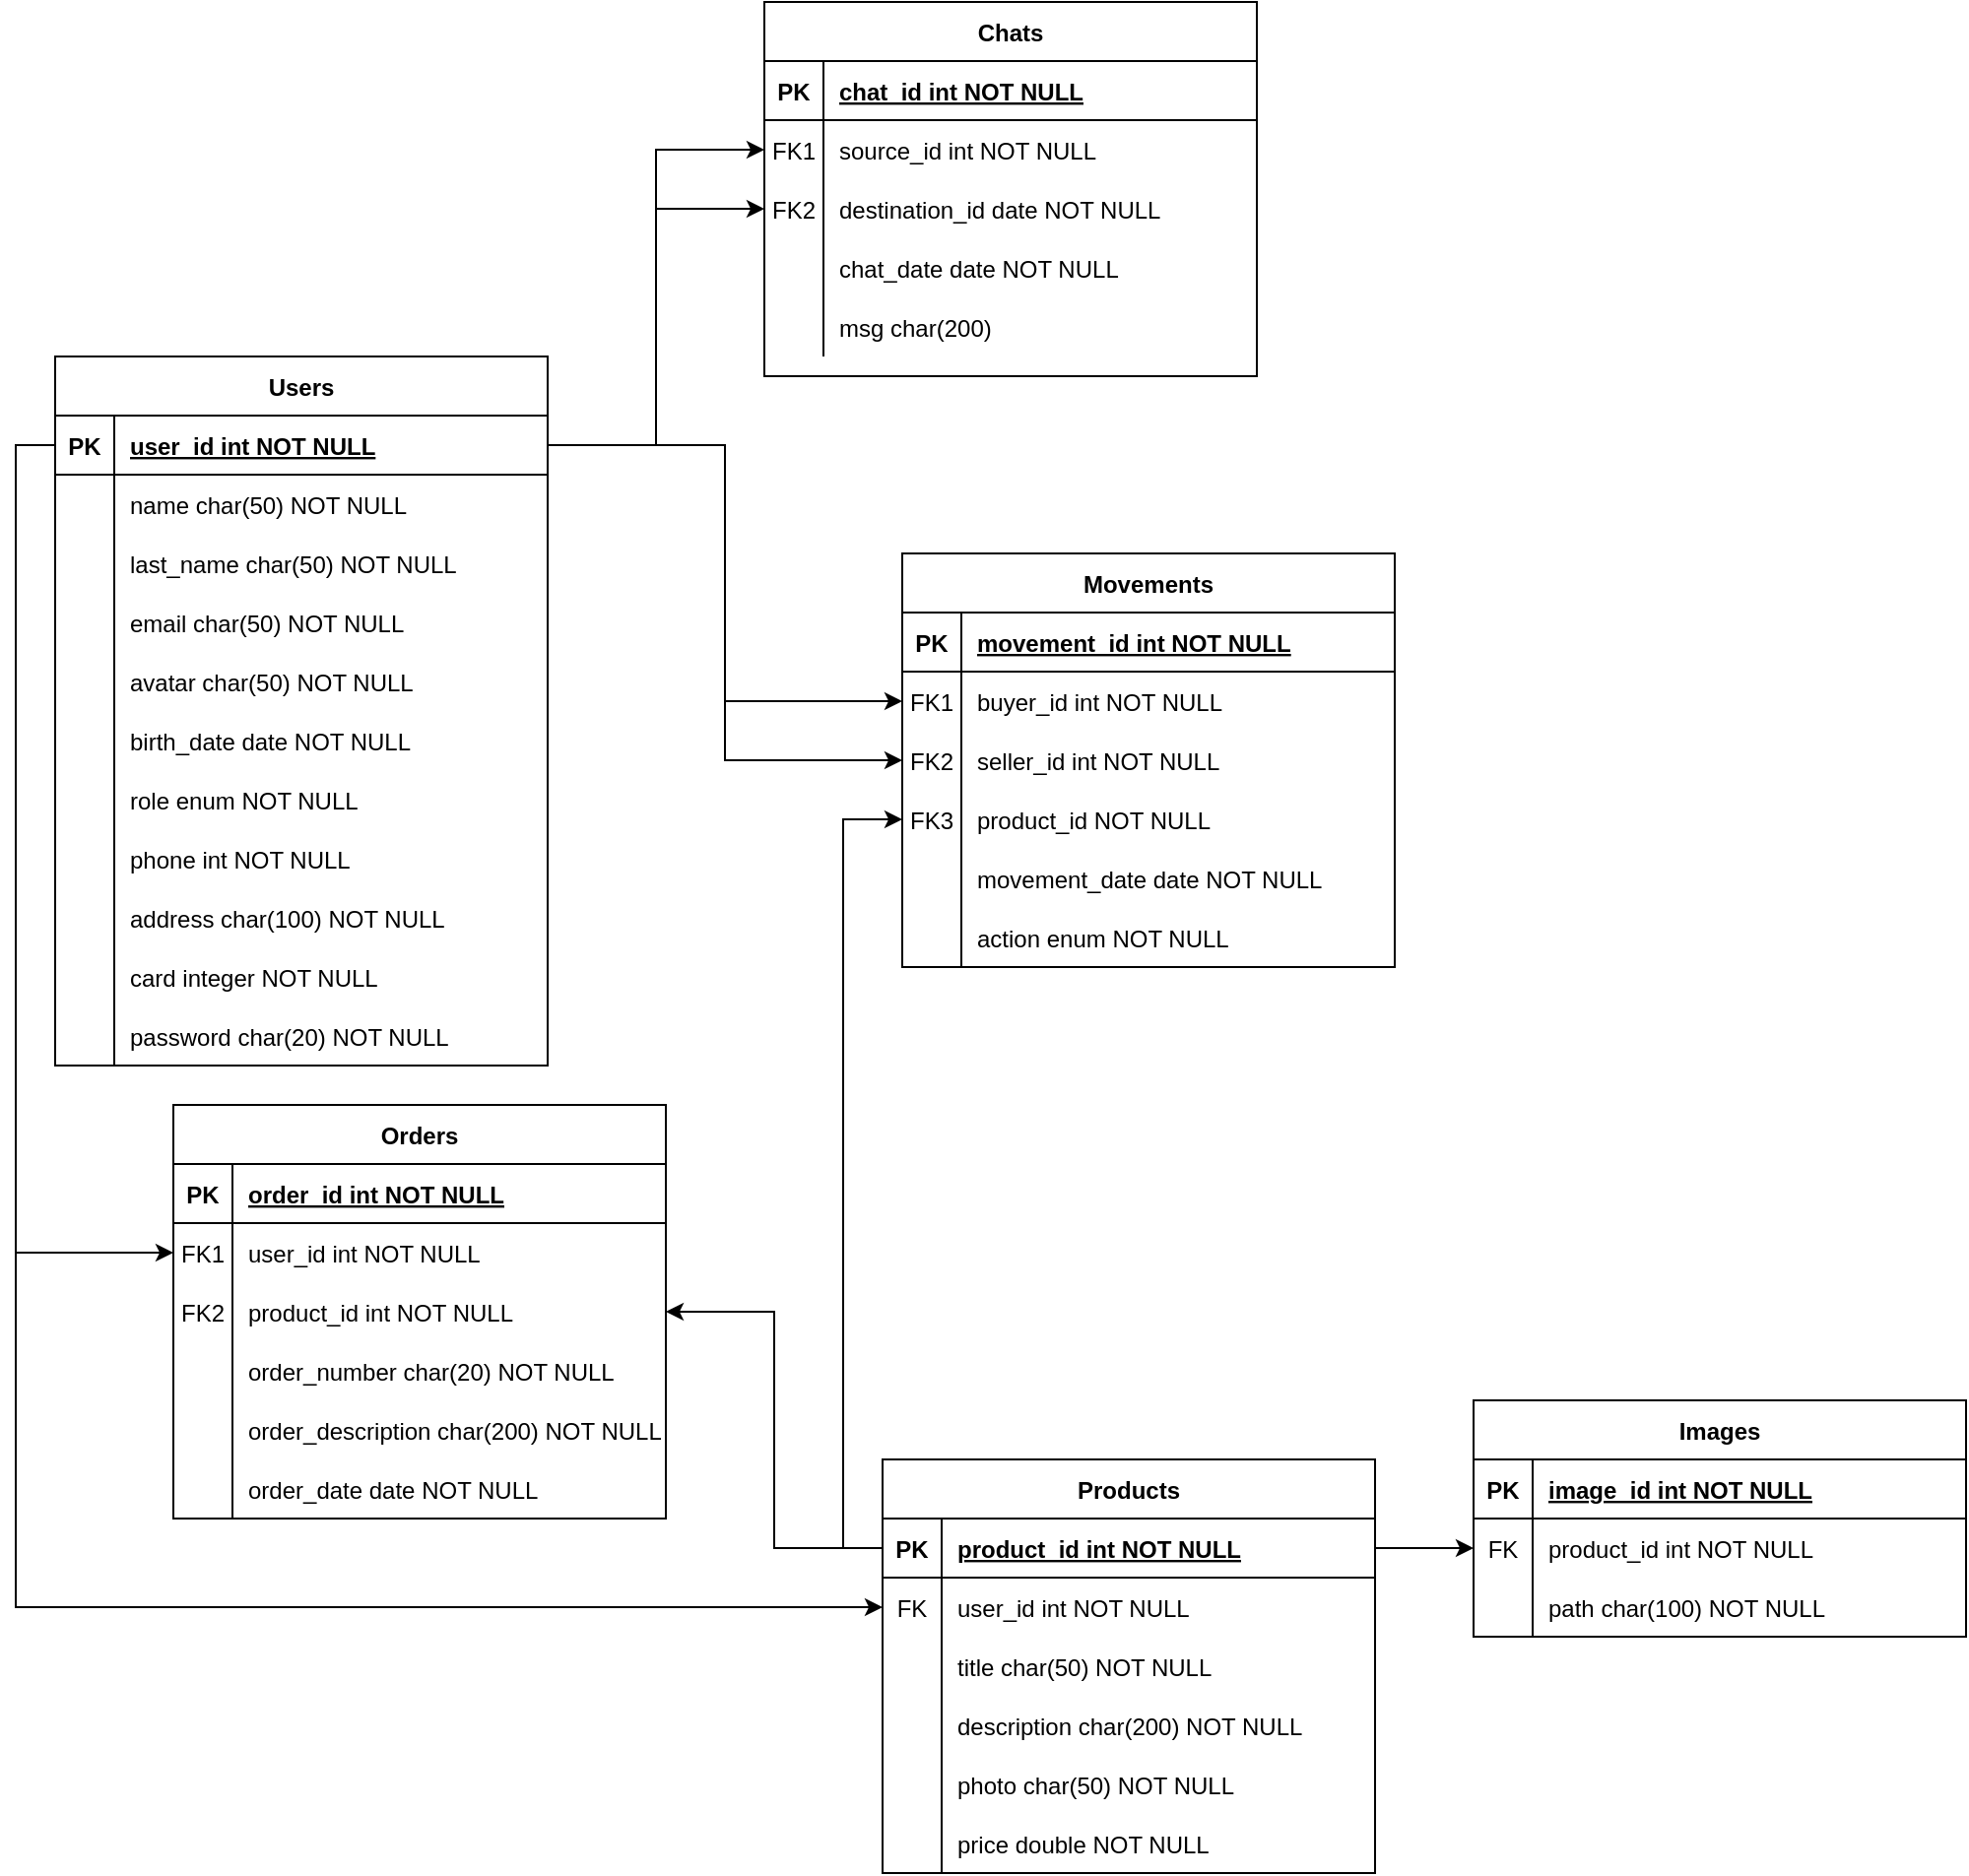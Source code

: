 <mxfile version="14.2.4" type="device"><diagram id="R2lEEEUBdFMjLlhIrx00" name="Page-1"><mxGraphModel dx="1323" dy="659" grid="1" gridSize="10" guides="1" tooltips="1" connect="1" arrows="1" fold="1" page="1" pageScale="1" pageWidth="850" pageHeight="1100" math="0" shadow="0" extFonts="Permanent Marker^https://fonts.googleapis.com/css?family=Permanent+Marker"><root><mxCell id="0"/><mxCell id="1" parent="0"/><mxCell id="C-vyLk0tnHw3VtMMgP7b-2" value="Chats" style="shape=table;startSize=30;container=1;collapsible=1;childLayout=tableLayout;fixedRows=1;rowLines=0;fontStyle=1;align=center;resizeLast=1;" parent="1" vertex="1"><mxGeometry x="400" y="70" width="250" height="190" as="geometry"/></mxCell><mxCell id="C-vyLk0tnHw3VtMMgP7b-3" value="" style="shape=partialRectangle;collapsible=0;dropTarget=0;pointerEvents=0;fillColor=none;points=[[0,0.5],[1,0.5]];portConstraint=eastwest;top=0;left=0;right=0;bottom=1;" parent="C-vyLk0tnHw3VtMMgP7b-2" vertex="1"><mxGeometry y="30" width="250" height="30" as="geometry"/></mxCell><mxCell id="C-vyLk0tnHw3VtMMgP7b-4" value="PK" style="shape=partialRectangle;overflow=hidden;connectable=0;fillColor=none;top=0;left=0;bottom=0;right=0;fontStyle=1;" parent="C-vyLk0tnHw3VtMMgP7b-3" vertex="1"><mxGeometry width="30" height="30" as="geometry"/></mxCell><mxCell id="C-vyLk0tnHw3VtMMgP7b-5" value="chat_id int NOT NULL " style="shape=partialRectangle;overflow=hidden;connectable=0;fillColor=none;top=0;left=0;bottom=0;right=0;align=left;spacingLeft=6;fontStyle=5;" parent="C-vyLk0tnHw3VtMMgP7b-3" vertex="1"><mxGeometry x="30" width="220" height="30" as="geometry"/></mxCell><mxCell id="C-vyLk0tnHw3VtMMgP7b-6" value="" style="shape=partialRectangle;collapsible=0;dropTarget=0;pointerEvents=0;fillColor=none;points=[[0,0.5],[1,0.5]];portConstraint=eastwest;top=0;left=0;right=0;bottom=0;" parent="C-vyLk0tnHw3VtMMgP7b-2" vertex="1"><mxGeometry y="60" width="250" height="30" as="geometry"/></mxCell><mxCell id="C-vyLk0tnHw3VtMMgP7b-7" value="FK1" style="shape=partialRectangle;overflow=hidden;connectable=0;fillColor=none;top=0;left=0;bottom=0;right=0;" parent="C-vyLk0tnHw3VtMMgP7b-6" vertex="1"><mxGeometry width="30" height="30" as="geometry"/></mxCell><mxCell id="C-vyLk0tnHw3VtMMgP7b-8" value="source_id int NOT NULL" style="shape=partialRectangle;overflow=hidden;connectable=0;fillColor=none;top=0;left=0;bottom=0;right=0;align=left;spacingLeft=6;" parent="C-vyLk0tnHw3VtMMgP7b-6" vertex="1"><mxGeometry x="30" width="220" height="30" as="geometry"/></mxCell><mxCell id="C-vyLk0tnHw3VtMMgP7b-9" value="" style="shape=partialRectangle;collapsible=0;dropTarget=0;pointerEvents=0;fillColor=none;points=[[0,0.5],[1,0.5]];portConstraint=eastwest;top=0;left=0;right=0;bottom=0;" parent="C-vyLk0tnHw3VtMMgP7b-2" vertex="1"><mxGeometry y="90" width="250" height="30" as="geometry"/></mxCell><mxCell id="C-vyLk0tnHw3VtMMgP7b-10" value="FK2" style="shape=partialRectangle;overflow=hidden;connectable=0;fillColor=none;top=0;left=0;bottom=0;right=0;" parent="C-vyLk0tnHw3VtMMgP7b-9" vertex="1"><mxGeometry width="30" height="30" as="geometry"/></mxCell><mxCell id="C-vyLk0tnHw3VtMMgP7b-11" value="destination_id date NOT NULL" style="shape=partialRectangle;overflow=hidden;connectable=0;fillColor=none;top=0;left=0;bottom=0;right=0;align=left;spacingLeft=6;" parent="C-vyLk0tnHw3VtMMgP7b-9" vertex="1"><mxGeometry x="30" width="220" height="30" as="geometry"/></mxCell><mxCell id="kDUEbpGGNXqmayILYHnM-14" style="shape=partialRectangle;collapsible=0;dropTarget=0;pointerEvents=0;fillColor=none;points=[[0,0.5],[1,0.5]];portConstraint=eastwest;top=0;left=0;right=0;bottom=0;" parent="C-vyLk0tnHw3VtMMgP7b-2" vertex="1"><mxGeometry y="120" width="250" height="30" as="geometry"/></mxCell><mxCell id="kDUEbpGGNXqmayILYHnM-15" style="shape=partialRectangle;overflow=hidden;connectable=0;fillColor=none;top=0;left=0;bottom=0;right=0;" parent="kDUEbpGGNXqmayILYHnM-14" vertex="1"><mxGeometry width="30" height="30" as="geometry"/></mxCell><mxCell id="kDUEbpGGNXqmayILYHnM-16" value="chat_date date NOT NULL" style="shape=partialRectangle;overflow=hidden;connectable=0;fillColor=none;top=0;left=0;bottom=0;right=0;align=left;spacingLeft=6;" parent="kDUEbpGGNXqmayILYHnM-14" vertex="1"><mxGeometry x="30" width="220" height="30" as="geometry"/></mxCell><mxCell id="kDUEbpGGNXqmayILYHnM-17" style="shape=partialRectangle;collapsible=0;dropTarget=0;pointerEvents=0;fillColor=none;points=[[0,0.5],[1,0.5]];portConstraint=eastwest;top=0;left=0;right=0;bottom=0;" parent="C-vyLk0tnHw3VtMMgP7b-2" vertex="1"><mxGeometry y="150" width="250" height="30" as="geometry"/></mxCell><mxCell id="kDUEbpGGNXqmayILYHnM-18" style="shape=partialRectangle;overflow=hidden;connectable=0;fillColor=none;top=0;left=0;bottom=0;right=0;" parent="kDUEbpGGNXqmayILYHnM-17" vertex="1"><mxGeometry width="30" height="30" as="geometry"/></mxCell><mxCell id="kDUEbpGGNXqmayILYHnM-19" value="msg char(200)" style="shape=partialRectangle;overflow=hidden;connectable=0;fillColor=none;top=0;left=0;bottom=0;right=0;align=left;spacingLeft=6;" parent="kDUEbpGGNXqmayILYHnM-17" vertex="1"><mxGeometry x="30" width="220" height="30" as="geometry"/></mxCell><mxCell id="C-vyLk0tnHw3VtMMgP7b-23" value="Users" style="shape=table;startSize=30;container=1;collapsible=1;childLayout=tableLayout;fixedRows=1;rowLines=0;fontStyle=1;align=center;resizeLast=1;" parent="1" vertex="1"><mxGeometry x="40" y="250" width="250" height="360" as="geometry"/></mxCell><mxCell id="C-vyLk0tnHw3VtMMgP7b-24" value="" style="shape=partialRectangle;collapsible=0;dropTarget=0;pointerEvents=0;fillColor=none;points=[[0,0.5],[1,0.5]];portConstraint=eastwest;top=0;left=0;right=0;bottom=1;" parent="C-vyLk0tnHw3VtMMgP7b-23" vertex="1"><mxGeometry y="30" width="250" height="30" as="geometry"/></mxCell><mxCell id="C-vyLk0tnHw3VtMMgP7b-25" value="PK" style="shape=partialRectangle;overflow=hidden;connectable=0;fillColor=none;top=0;left=0;bottom=0;right=0;fontStyle=1;" parent="C-vyLk0tnHw3VtMMgP7b-24" vertex="1"><mxGeometry width="30" height="30" as="geometry"/></mxCell><mxCell id="C-vyLk0tnHw3VtMMgP7b-26" value="user_id int NOT NULL " style="shape=partialRectangle;overflow=hidden;connectable=0;fillColor=none;top=0;left=0;bottom=0;right=0;align=left;spacingLeft=6;fontStyle=5;" parent="C-vyLk0tnHw3VtMMgP7b-24" vertex="1"><mxGeometry x="30" width="220" height="30" as="geometry"/></mxCell><mxCell id="C-vyLk0tnHw3VtMMgP7b-27" value="" style="shape=partialRectangle;collapsible=0;dropTarget=0;pointerEvents=0;fillColor=none;points=[[0,0.5],[1,0.5]];portConstraint=eastwest;top=0;left=0;right=0;bottom=0;" parent="C-vyLk0tnHw3VtMMgP7b-23" vertex="1"><mxGeometry y="60" width="250" height="30" as="geometry"/></mxCell><mxCell id="C-vyLk0tnHw3VtMMgP7b-28" value="" style="shape=partialRectangle;overflow=hidden;connectable=0;fillColor=none;top=0;left=0;bottom=0;right=0;" parent="C-vyLk0tnHw3VtMMgP7b-27" vertex="1"><mxGeometry width="30" height="30" as="geometry"/></mxCell><mxCell id="C-vyLk0tnHw3VtMMgP7b-29" value="name char(50) NOT NULL" style="shape=partialRectangle;overflow=hidden;connectable=0;fillColor=none;top=0;left=0;bottom=0;right=0;align=left;spacingLeft=6;" parent="C-vyLk0tnHw3VtMMgP7b-27" vertex="1"><mxGeometry x="30" width="220" height="30" as="geometry"/></mxCell><mxCell id="kDUEbpGGNXqmayILYHnM-2" style="shape=partialRectangle;collapsible=0;dropTarget=0;pointerEvents=0;fillColor=none;points=[[0,0.5],[1,0.5]];portConstraint=eastwest;top=0;left=0;right=0;bottom=0;" parent="C-vyLk0tnHw3VtMMgP7b-23" vertex="1"><mxGeometry y="90" width="250" height="30" as="geometry"/></mxCell><mxCell id="kDUEbpGGNXqmayILYHnM-3" style="shape=partialRectangle;overflow=hidden;connectable=0;fillColor=none;top=0;left=0;bottom=0;right=0;" parent="kDUEbpGGNXqmayILYHnM-2" vertex="1"><mxGeometry width="30" height="30" as="geometry"/></mxCell><mxCell id="kDUEbpGGNXqmayILYHnM-4" value="last_name char(50) NOT NULL" style="shape=partialRectangle;overflow=hidden;connectable=0;fillColor=none;top=0;left=0;bottom=0;right=0;align=left;spacingLeft=6;" parent="kDUEbpGGNXqmayILYHnM-2" vertex="1"><mxGeometry x="30" width="220" height="30" as="geometry"/></mxCell><mxCell id="kDUEbpGGNXqmayILYHnM-5" style="shape=partialRectangle;collapsible=0;dropTarget=0;pointerEvents=0;fillColor=none;points=[[0,0.5],[1,0.5]];portConstraint=eastwest;top=0;left=0;right=0;bottom=0;" parent="C-vyLk0tnHw3VtMMgP7b-23" vertex="1"><mxGeometry y="120" width="250" height="30" as="geometry"/></mxCell><mxCell id="kDUEbpGGNXqmayILYHnM-6" style="shape=partialRectangle;overflow=hidden;connectable=0;fillColor=none;top=0;left=0;bottom=0;right=0;" parent="kDUEbpGGNXqmayILYHnM-5" vertex="1"><mxGeometry width="30" height="30" as="geometry"/></mxCell><mxCell id="kDUEbpGGNXqmayILYHnM-7" value="email char(50) NOT NULL" style="shape=partialRectangle;overflow=hidden;connectable=0;fillColor=none;top=0;left=0;bottom=0;right=0;align=left;spacingLeft=6;" parent="kDUEbpGGNXqmayILYHnM-5" vertex="1"><mxGeometry x="30" width="220" height="30" as="geometry"/></mxCell><mxCell id="kDUEbpGGNXqmayILYHnM-8" style="shape=partialRectangle;collapsible=0;dropTarget=0;pointerEvents=0;fillColor=none;points=[[0,0.5],[1,0.5]];portConstraint=eastwest;top=0;left=0;right=0;bottom=0;" parent="C-vyLk0tnHw3VtMMgP7b-23" vertex="1"><mxGeometry y="150" width="250" height="30" as="geometry"/></mxCell><mxCell id="kDUEbpGGNXqmayILYHnM-9" style="shape=partialRectangle;overflow=hidden;connectable=0;fillColor=none;top=0;left=0;bottom=0;right=0;" parent="kDUEbpGGNXqmayILYHnM-8" vertex="1"><mxGeometry width="30" height="30" as="geometry"/></mxCell><mxCell id="kDUEbpGGNXqmayILYHnM-10" value="avatar char(50) NOT NULL" style="shape=partialRectangle;overflow=hidden;connectable=0;fillColor=none;top=0;left=0;bottom=0;right=0;align=left;spacingLeft=6;" parent="kDUEbpGGNXqmayILYHnM-8" vertex="1"><mxGeometry x="30" width="220" height="30" as="geometry"/></mxCell><mxCell id="kDUEbpGGNXqmayILYHnM-11" style="shape=partialRectangle;collapsible=0;dropTarget=0;pointerEvents=0;fillColor=none;points=[[0,0.5],[1,0.5]];portConstraint=eastwest;top=0;left=0;right=0;bottom=0;" parent="C-vyLk0tnHw3VtMMgP7b-23" vertex="1"><mxGeometry y="180" width="250" height="30" as="geometry"/></mxCell><mxCell id="kDUEbpGGNXqmayILYHnM-12" style="shape=partialRectangle;overflow=hidden;connectable=0;fillColor=none;top=0;left=0;bottom=0;right=0;" parent="kDUEbpGGNXqmayILYHnM-11" vertex="1"><mxGeometry width="30" height="30" as="geometry"/></mxCell><mxCell id="kDUEbpGGNXqmayILYHnM-13" value="birth_date date NOT NULL" style="shape=partialRectangle;overflow=hidden;connectable=0;fillColor=none;top=0;left=0;bottom=0;right=0;align=left;spacingLeft=6;" parent="kDUEbpGGNXqmayILYHnM-11" vertex="1"><mxGeometry x="30" width="220" height="30" as="geometry"/></mxCell><mxCell id="BR63facf-EfIwA4CWEsj-1" style="shape=partialRectangle;collapsible=0;dropTarget=0;pointerEvents=0;fillColor=none;points=[[0,0.5],[1,0.5]];portConstraint=eastwest;top=0;left=0;right=0;bottom=0;" parent="C-vyLk0tnHw3VtMMgP7b-23" vertex="1"><mxGeometry y="210" width="250" height="30" as="geometry"/></mxCell><mxCell id="BR63facf-EfIwA4CWEsj-2" style="shape=partialRectangle;overflow=hidden;connectable=0;fillColor=none;top=0;left=0;bottom=0;right=0;" parent="BR63facf-EfIwA4CWEsj-1" vertex="1"><mxGeometry width="30" height="30" as="geometry"/></mxCell><mxCell id="BR63facf-EfIwA4CWEsj-3" value="role enum NOT NULL" style="shape=partialRectangle;overflow=hidden;connectable=0;fillColor=none;top=0;left=0;bottom=0;right=0;align=left;spacingLeft=6;" parent="BR63facf-EfIwA4CWEsj-1" vertex="1"><mxGeometry x="30" width="220" height="30" as="geometry"/></mxCell><mxCell id="BR63facf-EfIwA4CWEsj-4" style="shape=partialRectangle;collapsible=0;dropTarget=0;pointerEvents=0;fillColor=none;points=[[0,0.5],[1,0.5]];portConstraint=eastwest;top=0;left=0;right=0;bottom=0;" parent="C-vyLk0tnHw3VtMMgP7b-23" vertex="1"><mxGeometry y="240" width="250" height="30" as="geometry"/></mxCell><mxCell id="BR63facf-EfIwA4CWEsj-5" style="shape=partialRectangle;overflow=hidden;connectable=0;fillColor=none;top=0;left=0;bottom=0;right=0;" parent="BR63facf-EfIwA4CWEsj-4" vertex="1"><mxGeometry width="30" height="30" as="geometry"/></mxCell><mxCell id="BR63facf-EfIwA4CWEsj-6" value="phone int NOT NULL" style="shape=partialRectangle;overflow=hidden;connectable=0;fillColor=none;top=0;left=0;bottom=0;right=0;align=left;spacingLeft=6;" parent="BR63facf-EfIwA4CWEsj-4" vertex="1"><mxGeometry x="30" width="220" height="30" as="geometry"/></mxCell><mxCell id="BR63facf-EfIwA4CWEsj-7" style="shape=partialRectangle;collapsible=0;dropTarget=0;pointerEvents=0;fillColor=none;points=[[0,0.5],[1,0.5]];portConstraint=eastwest;top=0;left=0;right=0;bottom=0;" parent="C-vyLk0tnHw3VtMMgP7b-23" vertex="1"><mxGeometry y="270" width="250" height="30" as="geometry"/></mxCell><mxCell id="BR63facf-EfIwA4CWEsj-8" style="shape=partialRectangle;overflow=hidden;connectable=0;fillColor=none;top=0;left=0;bottom=0;right=0;" parent="BR63facf-EfIwA4CWEsj-7" vertex="1"><mxGeometry width="30" height="30" as="geometry"/></mxCell><mxCell id="BR63facf-EfIwA4CWEsj-9" value="address char(100) NOT NULL" style="shape=partialRectangle;overflow=hidden;connectable=0;fillColor=none;top=0;left=0;bottom=0;right=0;align=left;spacingLeft=6;" parent="BR63facf-EfIwA4CWEsj-7" vertex="1"><mxGeometry x="30" width="220" height="30" as="geometry"/></mxCell><mxCell id="BR63facf-EfIwA4CWEsj-10" style="shape=partialRectangle;collapsible=0;dropTarget=0;pointerEvents=0;fillColor=none;points=[[0,0.5],[1,0.5]];portConstraint=eastwest;top=0;left=0;right=0;bottom=0;" parent="C-vyLk0tnHw3VtMMgP7b-23" vertex="1"><mxGeometry y="300" width="250" height="30" as="geometry"/></mxCell><mxCell id="BR63facf-EfIwA4CWEsj-11" style="shape=partialRectangle;overflow=hidden;connectable=0;fillColor=none;top=0;left=0;bottom=0;right=0;" parent="BR63facf-EfIwA4CWEsj-10" vertex="1"><mxGeometry width="30" height="30" as="geometry"/></mxCell><mxCell id="BR63facf-EfIwA4CWEsj-12" value="card integer NOT NULL" style="shape=partialRectangle;overflow=hidden;connectable=0;fillColor=none;top=0;left=0;bottom=0;right=0;align=left;spacingLeft=6;" parent="BR63facf-EfIwA4CWEsj-10" vertex="1"><mxGeometry x="30" width="220" height="30" as="geometry"/></mxCell><mxCell id="KgEcl9S__3e7WQFZDX-K-1" style="shape=partialRectangle;collapsible=0;dropTarget=0;pointerEvents=0;fillColor=none;points=[[0,0.5],[1,0.5]];portConstraint=eastwest;top=0;left=0;right=0;bottom=0;" parent="C-vyLk0tnHw3VtMMgP7b-23" vertex="1"><mxGeometry y="330" width="250" height="30" as="geometry"/></mxCell><mxCell id="KgEcl9S__3e7WQFZDX-K-2" style="shape=partialRectangle;overflow=hidden;connectable=0;fillColor=none;top=0;left=0;bottom=0;right=0;" parent="KgEcl9S__3e7WQFZDX-K-1" vertex="1"><mxGeometry width="30" height="30" as="geometry"/></mxCell><mxCell id="KgEcl9S__3e7WQFZDX-K-3" value="password char(20) NOT NULL" style="shape=partialRectangle;overflow=hidden;connectable=0;fillColor=none;top=0;left=0;bottom=0;right=0;align=left;spacingLeft=6;" parent="KgEcl9S__3e7WQFZDX-K-1" vertex="1"><mxGeometry x="30" width="220" height="30" as="geometry"/></mxCell><mxCell id="kDUEbpGGNXqmayILYHnM-20" value="Orders" style="shape=table;startSize=30;container=1;collapsible=1;childLayout=tableLayout;fixedRows=1;rowLines=0;fontStyle=1;align=center;resizeLast=1;" parent="1" vertex="1"><mxGeometry x="100" y="630" width="250" height="210" as="geometry"/></mxCell><mxCell id="kDUEbpGGNXqmayILYHnM-21" value="" style="shape=partialRectangle;collapsible=0;dropTarget=0;pointerEvents=0;fillColor=none;points=[[0,0.5],[1,0.5]];portConstraint=eastwest;top=0;left=0;right=0;bottom=1;" parent="kDUEbpGGNXqmayILYHnM-20" vertex="1"><mxGeometry y="30" width="250" height="30" as="geometry"/></mxCell><mxCell id="kDUEbpGGNXqmayILYHnM-22" value="PK" style="shape=partialRectangle;overflow=hidden;connectable=0;fillColor=none;top=0;left=0;bottom=0;right=0;fontStyle=1;" parent="kDUEbpGGNXqmayILYHnM-21" vertex="1"><mxGeometry width="30" height="30" as="geometry"/></mxCell><mxCell id="kDUEbpGGNXqmayILYHnM-23" value="order_id int NOT NULL " style="shape=partialRectangle;overflow=hidden;connectable=0;fillColor=none;top=0;left=0;bottom=0;right=0;align=left;spacingLeft=6;fontStyle=5;" parent="kDUEbpGGNXqmayILYHnM-21" vertex="1"><mxGeometry x="30" width="220" height="30" as="geometry"/></mxCell><mxCell id="kDUEbpGGNXqmayILYHnM-24" value="" style="shape=partialRectangle;collapsible=0;dropTarget=0;pointerEvents=0;fillColor=none;points=[[0,0.5],[1,0.5]];portConstraint=eastwest;top=0;left=0;right=0;bottom=0;" parent="kDUEbpGGNXqmayILYHnM-20" vertex="1"><mxGeometry y="60" width="250" height="30" as="geometry"/></mxCell><mxCell id="kDUEbpGGNXqmayILYHnM-25" value="FK1" style="shape=partialRectangle;overflow=hidden;connectable=0;fillColor=none;top=0;left=0;bottom=0;right=0;" parent="kDUEbpGGNXqmayILYHnM-24" vertex="1"><mxGeometry width="30" height="30" as="geometry"/></mxCell><mxCell id="kDUEbpGGNXqmayILYHnM-26" value="user_id int NOT NULL" style="shape=partialRectangle;overflow=hidden;connectable=0;fillColor=none;top=0;left=0;bottom=0;right=0;align=left;spacingLeft=6;" parent="kDUEbpGGNXqmayILYHnM-24" vertex="1"><mxGeometry x="30" width="220" height="30" as="geometry"/></mxCell><mxCell id="kDUEbpGGNXqmayILYHnM-27" style="shape=partialRectangle;collapsible=0;dropTarget=0;pointerEvents=0;fillColor=none;points=[[0,0.5],[1,0.5]];portConstraint=eastwest;top=0;left=0;right=0;bottom=0;" parent="kDUEbpGGNXqmayILYHnM-20" vertex="1"><mxGeometry y="90" width="250" height="30" as="geometry"/></mxCell><mxCell id="kDUEbpGGNXqmayILYHnM-28" value="FK2" style="shape=partialRectangle;overflow=hidden;connectable=0;fillColor=none;top=0;left=0;bottom=0;right=0;" parent="kDUEbpGGNXqmayILYHnM-27" vertex="1"><mxGeometry width="30" height="30" as="geometry"/></mxCell><mxCell id="kDUEbpGGNXqmayILYHnM-29" value="product_id int NOT NULL" style="shape=partialRectangle;overflow=hidden;connectable=0;fillColor=none;top=0;left=0;bottom=0;right=0;align=left;spacingLeft=6;" parent="kDUEbpGGNXqmayILYHnM-27" vertex="1"><mxGeometry x="30" width="220" height="30" as="geometry"/></mxCell><mxCell id="kDUEbpGGNXqmayILYHnM-30" style="shape=partialRectangle;collapsible=0;dropTarget=0;pointerEvents=0;fillColor=none;points=[[0,0.5],[1,0.5]];portConstraint=eastwest;top=0;left=0;right=0;bottom=0;" parent="kDUEbpGGNXqmayILYHnM-20" vertex="1"><mxGeometry y="120" width="250" height="30" as="geometry"/></mxCell><mxCell id="kDUEbpGGNXqmayILYHnM-31" style="shape=partialRectangle;overflow=hidden;connectable=0;fillColor=none;top=0;left=0;bottom=0;right=0;" parent="kDUEbpGGNXqmayILYHnM-30" vertex="1"><mxGeometry width="30" height="30" as="geometry"/></mxCell><mxCell id="kDUEbpGGNXqmayILYHnM-32" value="order_number char(20) NOT NULL" style="shape=partialRectangle;overflow=hidden;connectable=0;fillColor=none;top=0;left=0;bottom=0;right=0;align=left;spacingLeft=6;" parent="kDUEbpGGNXqmayILYHnM-30" vertex="1"><mxGeometry x="30" width="220" height="30" as="geometry"/></mxCell><mxCell id="kDUEbpGGNXqmayILYHnM-33" style="shape=partialRectangle;collapsible=0;dropTarget=0;pointerEvents=0;fillColor=none;points=[[0,0.5],[1,0.5]];portConstraint=eastwest;top=0;left=0;right=0;bottom=0;" parent="kDUEbpGGNXqmayILYHnM-20" vertex="1"><mxGeometry y="150" width="250" height="30" as="geometry"/></mxCell><mxCell id="kDUEbpGGNXqmayILYHnM-34" style="shape=partialRectangle;overflow=hidden;connectable=0;fillColor=none;top=0;left=0;bottom=0;right=0;" parent="kDUEbpGGNXqmayILYHnM-33" vertex="1"><mxGeometry width="30" height="30" as="geometry"/></mxCell><mxCell id="kDUEbpGGNXqmayILYHnM-35" value="order_description char(200) NOT NULL" style="shape=partialRectangle;overflow=hidden;connectable=0;fillColor=none;top=0;left=0;bottom=0;right=0;align=left;spacingLeft=6;" parent="kDUEbpGGNXqmayILYHnM-33" vertex="1"><mxGeometry x="30" width="220" height="30" as="geometry"/></mxCell><mxCell id="kDUEbpGGNXqmayILYHnM-36" style="shape=partialRectangle;collapsible=0;dropTarget=0;pointerEvents=0;fillColor=none;points=[[0,0.5],[1,0.5]];portConstraint=eastwest;top=0;left=0;right=0;bottom=0;" parent="kDUEbpGGNXqmayILYHnM-20" vertex="1"><mxGeometry y="180" width="250" height="30" as="geometry"/></mxCell><mxCell id="kDUEbpGGNXqmayILYHnM-37" style="shape=partialRectangle;overflow=hidden;connectable=0;fillColor=none;top=0;left=0;bottom=0;right=0;" parent="kDUEbpGGNXqmayILYHnM-36" vertex="1"><mxGeometry width="30" height="30" as="geometry"/></mxCell><mxCell id="kDUEbpGGNXqmayILYHnM-38" value="order_date date NOT NULL" style="shape=partialRectangle;overflow=hidden;connectable=0;fillColor=none;top=0;left=0;bottom=0;right=0;align=left;spacingLeft=6;" parent="kDUEbpGGNXqmayILYHnM-36" vertex="1"><mxGeometry x="30" width="220" height="30" as="geometry"/></mxCell><mxCell id="kDUEbpGGNXqmayILYHnM-39" value="Products" style="shape=table;startSize=30;container=1;collapsible=1;childLayout=tableLayout;fixedRows=1;rowLines=0;fontStyle=1;align=center;resizeLast=1;" parent="1" vertex="1"><mxGeometry x="460" y="810" width="250" height="210" as="geometry"/></mxCell><mxCell id="kDUEbpGGNXqmayILYHnM-40" value="" style="shape=partialRectangle;collapsible=0;dropTarget=0;pointerEvents=0;fillColor=none;points=[[0,0.5],[1,0.5]];portConstraint=eastwest;top=0;left=0;right=0;bottom=1;" parent="kDUEbpGGNXqmayILYHnM-39" vertex="1"><mxGeometry y="30" width="250" height="30" as="geometry"/></mxCell><mxCell id="kDUEbpGGNXqmayILYHnM-41" value="PK" style="shape=partialRectangle;overflow=hidden;connectable=0;fillColor=none;top=0;left=0;bottom=0;right=0;fontStyle=1;" parent="kDUEbpGGNXqmayILYHnM-40" vertex="1"><mxGeometry width="30" height="30" as="geometry"/></mxCell><mxCell id="kDUEbpGGNXqmayILYHnM-42" value="product_id int NOT NULL " style="shape=partialRectangle;overflow=hidden;connectable=0;fillColor=none;top=0;left=0;bottom=0;right=0;align=left;spacingLeft=6;fontStyle=5;" parent="kDUEbpGGNXqmayILYHnM-40" vertex="1"><mxGeometry x="30" width="220" height="30" as="geometry"/></mxCell><mxCell id="kDUEbpGGNXqmayILYHnM-43" value="" style="shape=partialRectangle;collapsible=0;dropTarget=0;pointerEvents=0;fillColor=none;points=[[0,0.5],[1,0.5]];portConstraint=eastwest;top=0;left=0;right=0;bottom=0;" parent="kDUEbpGGNXqmayILYHnM-39" vertex="1"><mxGeometry y="60" width="250" height="30" as="geometry"/></mxCell><mxCell id="kDUEbpGGNXqmayILYHnM-44" value="FK" style="shape=partialRectangle;overflow=hidden;connectable=0;fillColor=none;top=0;left=0;bottom=0;right=0;" parent="kDUEbpGGNXqmayILYHnM-43" vertex="1"><mxGeometry width="30" height="30" as="geometry"/></mxCell><mxCell id="kDUEbpGGNXqmayILYHnM-45" value="user_id int NOT NULL" style="shape=partialRectangle;overflow=hidden;connectable=0;fillColor=none;top=0;left=0;bottom=0;right=0;align=left;spacingLeft=6;" parent="kDUEbpGGNXqmayILYHnM-43" vertex="1"><mxGeometry x="30" width="220" height="30" as="geometry"/></mxCell><mxCell id="kDUEbpGGNXqmayILYHnM-46" style="shape=partialRectangle;collapsible=0;dropTarget=0;pointerEvents=0;fillColor=none;points=[[0,0.5],[1,0.5]];portConstraint=eastwest;top=0;left=0;right=0;bottom=0;" parent="kDUEbpGGNXqmayILYHnM-39" vertex="1"><mxGeometry y="90" width="250" height="30" as="geometry"/></mxCell><mxCell id="kDUEbpGGNXqmayILYHnM-47" style="shape=partialRectangle;overflow=hidden;connectable=0;fillColor=none;top=0;left=0;bottom=0;right=0;" parent="kDUEbpGGNXqmayILYHnM-46" vertex="1"><mxGeometry width="30" height="30" as="geometry"/></mxCell><mxCell id="kDUEbpGGNXqmayILYHnM-48" value="title char(50) NOT NULL" style="shape=partialRectangle;overflow=hidden;connectable=0;fillColor=none;top=0;left=0;bottom=0;right=0;align=left;spacingLeft=6;" parent="kDUEbpGGNXqmayILYHnM-46" vertex="1"><mxGeometry x="30" width="220" height="30" as="geometry"/></mxCell><mxCell id="kDUEbpGGNXqmayILYHnM-49" style="shape=partialRectangle;collapsible=0;dropTarget=0;pointerEvents=0;fillColor=none;points=[[0,0.5],[1,0.5]];portConstraint=eastwest;top=0;left=0;right=0;bottom=0;" parent="kDUEbpGGNXqmayILYHnM-39" vertex="1"><mxGeometry y="120" width="250" height="30" as="geometry"/></mxCell><mxCell id="kDUEbpGGNXqmayILYHnM-50" style="shape=partialRectangle;overflow=hidden;connectable=0;fillColor=none;top=0;left=0;bottom=0;right=0;" parent="kDUEbpGGNXqmayILYHnM-49" vertex="1"><mxGeometry width="30" height="30" as="geometry"/></mxCell><mxCell id="kDUEbpGGNXqmayILYHnM-51" value="description char(200) NOT NULL" style="shape=partialRectangle;overflow=hidden;connectable=0;fillColor=none;top=0;left=0;bottom=0;right=0;align=left;spacingLeft=6;" parent="kDUEbpGGNXqmayILYHnM-49" vertex="1"><mxGeometry x="30" width="220" height="30" as="geometry"/></mxCell><mxCell id="kDUEbpGGNXqmayILYHnM-52" style="shape=partialRectangle;collapsible=0;dropTarget=0;pointerEvents=0;fillColor=none;points=[[0,0.5],[1,0.5]];portConstraint=eastwest;top=0;left=0;right=0;bottom=0;" parent="kDUEbpGGNXqmayILYHnM-39" vertex="1"><mxGeometry y="150" width="250" height="30" as="geometry"/></mxCell><mxCell id="kDUEbpGGNXqmayILYHnM-53" style="shape=partialRectangle;overflow=hidden;connectable=0;fillColor=none;top=0;left=0;bottom=0;right=0;" parent="kDUEbpGGNXqmayILYHnM-52" vertex="1"><mxGeometry width="30" height="30" as="geometry"/></mxCell><mxCell id="kDUEbpGGNXqmayILYHnM-54" value="photo char(50) NOT NULL" style="shape=partialRectangle;overflow=hidden;connectable=0;fillColor=none;top=0;left=0;bottom=0;right=0;align=left;spacingLeft=6;" parent="kDUEbpGGNXqmayILYHnM-52" vertex="1"><mxGeometry x="30" width="220" height="30" as="geometry"/></mxCell><mxCell id="MJ_RFpz5OirLN0-64nqD-21" style="shape=partialRectangle;collapsible=0;dropTarget=0;pointerEvents=0;fillColor=none;points=[[0,0.5],[1,0.5]];portConstraint=eastwest;top=0;left=0;right=0;bottom=0;" vertex="1" parent="kDUEbpGGNXqmayILYHnM-39"><mxGeometry y="180" width="250" height="30" as="geometry"/></mxCell><mxCell id="MJ_RFpz5OirLN0-64nqD-22" style="shape=partialRectangle;overflow=hidden;connectable=0;fillColor=none;top=0;left=0;bottom=0;right=0;" vertex="1" parent="MJ_RFpz5OirLN0-64nqD-21"><mxGeometry width="30" height="30" as="geometry"/></mxCell><mxCell id="MJ_RFpz5OirLN0-64nqD-23" value="price double NOT NULL" style="shape=partialRectangle;overflow=hidden;connectable=0;fillColor=none;top=0;left=0;bottom=0;right=0;align=left;spacingLeft=6;" vertex="1" parent="MJ_RFpz5OirLN0-64nqD-21"><mxGeometry x="30" width="220" height="30" as="geometry"/></mxCell><mxCell id="kDUEbpGGNXqmayILYHnM-58" value="Movements" style="shape=table;startSize=30;container=1;collapsible=1;childLayout=tableLayout;fixedRows=1;rowLines=0;fontStyle=1;align=center;resizeLast=1;" parent="1" vertex="1"><mxGeometry x="470" y="350" width="250" height="210" as="geometry"/></mxCell><mxCell id="kDUEbpGGNXqmayILYHnM-59" value="" style="shape=partialRectangle;collapsible=0;dropTarget=0;pointerEvents=0;fillColor=none;points=[[0,0.5],[1,0.5]];portConstraint=eastwest;top=0;left=0;right=0;bottom=1;" parent="kDUEbpGGNXqmayILYHnM-58" vertex="1"><mxGeometry y="30" width="250" height="30" as="geometry"/></mxCell><mxCell id="kDUEbpGGNXqmayILYHnM-60" value="PK" style="shape=partialRectangle;overflow=hidden;connectable=0;fillColor=none;top=0;left=0;bottom=0;right=0;fontStyle=1;" parent="kDUEbpGGNXqmayILYHnM-59" vertex="1"><mxGeometry width="30" height="30" as="geometry"/></mxCell><mxCell id="kDUEbpGGNXqmayILYHnM-61" value="movement_id int NOT NULL " style="shape=partialRectangle;overflow=hidden;connectable=0;fillColor=none;top=0;left=0;bottom=0;right=0;align=left;spacingLeft=6;fontStyle=5;" parent="kDUEbpGGNXqmayILYHnM-59" vertex="1"><mxGeometry x="30" width="220" height="30" as="geometry"/></mxCell><mxCell id="kDUEbpGGNXqmayILYHnM-62" value="" style="shape=partialRectangle;collapsible=0;dropTarget=0;pointerEvents=0;fillColor=none;points=[[0,0.5],[1,0.5]];portConstraint=eastwest;top=0;left=0;right=0;bottom=0;" parent="kDUEbpGGNXqmayILYHnM-58" vertex="1"><mxGeometry y="60" width="250" height="30" as="geometry"/></mxCell><mxCell id="kDUEbpGGNXqmayILYHnM-63" value="FK1" style="shape=partialRectangle;overflow=hidden;connectable=0;fillColor=none;top=0;left=0;bottom=0;right=0;" parent="kDUEbpGGNXqmayILYHnM-62" vertex="1"><mxGeometry width="30" height="30" as="geometry"/></mxCell><mxCell id="kDUEbpGGNXqmayILYHnM-64" value="buyer_id int NOT NULL" style="shape=partialRectangle;overflow=hidden;connectable=0;fillColor=none;top=0;left=0;bottom=0;right=0;align=left;spacingLeft=6;" parent="kDUEbpGGNXqmayILYHnM-62" vertex="1"><mxGeometry x="30" width="220" height="30" as="geometry"/></mxCell><mxCell id="kDUEbpGGNXqmayILYHnM-65" style="shape=partialRectangle;collapsible=0;dropTarget=0;pointerEvents=0;fillColor=none;points=[[0,0.5],[1,0.5]];portConstraint=eastwest;top=0;left=0;right=0;bottom=0;" parent="kDUEbpGGNXqmayILYHnM-58" vertex="1"><mxGeometry y="90" width="250" height="30" as="geometry"/></mxCell><mxCell id="kDUEbpGGNXqmayILYHnM-66" value="FK2" style="shape=partialRectangle;overflow=hidden;connectable=0;fillColor=none;top=0;left=0;bottom=0;right=0;" parent="kDUEbpGGNXqmayILYHnM-65" vertex="1"><mxGeometry width="30" height="30" as="geometry"/></mxCell><mxCell id="kDUEbpGGNXqmayILYHnM-67" value="seller_id int NOT NULL" style="shape=partialRectangle;overflow=hidden;connectable=0;fillColor=none;top=0;left=0;bottom=0;right=0;align=left;spacingLeft=6;" parent="kDUEbpGGNXqmayILYHnM-65" vertex="1"><mxGeometry x="30" width="220" height="30" as="geometry"/></mxCell><mxCell id="kDUEbpGGNXqmayILYHnM-68" style="shape=partialRectangle;collapsible=0;dropTarget=0;pointerEvents=0;fillColor=none;points=[[0,0.5],[1,0.5]];portConstraint=eastwest;top=0;left=0;right=0;bottom=0;" parent="kDUEbpGGNXqmayILYHnM-58" vertex="1"><mxGeometry y="120" width="250" height="30" as="geometry"/></mxCell><mxCell id="kDUEbpGGNXqmayILYHnM-69" value="FK3" style="shape=partialRectangle;overflow=hidden;connectable=0;fillColor=none;top=0;left=0;bottom=0;right=0;" parent="kDUEbpGGNXqmayILYHnM-68" vertex="1"><mxGeometry width="30" height="30" as="geometry"/></mxCell><mxCell id="kDUEbpGGNXqmayILYHnM-70" value="product_id NOT NULL" style="shape=partialRectangle;overflow=hidden;connectable=0;fillColor=none;top=0;left=0;bottom=0;right=0;align=left;spacingLeft=6;" parent="kDUEbpGGNXqmayILYHnM-68" vertex="1"><mxGeometry x="30" width="220" height="30" as="geometry"/></mxCell><mxCell id="kDUEbpGGNXqmayILYHnM-71" style="shape=partialRectangle;collapsible=0;dropTarget=0;pointerEvents=0;fillColor=none;points=[[0,0.5],[1,0.5]];portConstraint=eastwest;top=0;left=0;right=0;bottom=0;" parent="kDUEbpGGNXqmayILYHnM-58" vertex="1"><mxGeometry y="150" width="250" height="30" as="geometry"/></mxCell><mxCell id="kDUEbpGGNXqmayILYHnM-72" style="shape=partialRectangle;overflow=hidden;connectable=0;fillColor=none;top=0;left=0;bottom=0;right=0;" parent="kDUEbpGGNXqmayILYHnM-71" vertex="1"><mxGeometry width="30" height="30" as="geometry"/></mxCell><mxCell id="kDUEbpGGNXqmayILYHnM-73" value="movement_date date NOT NULL" style="shape=partialRectangle;overflow=hidden;connectable=0;fillColor=none;top=0;left=0;bottom=0;right=0;align=left;spacingLeft=6;" parent="kDUEbpGGNXqmayILYHnM-71" vertex="1"><mxGeometry x="30" width="220" height="30" as="geometry"/></mxCell><mxCell id="kDUEbpGGNXqmayILYHnM-75" style="shape=partialRectangle;collapsible=0;dropTarget=0;pointerEvents=0;fillColor=none;points=[[0,0.5],[1,0.5]];portConstraint=eastwest;top=0;left=0;right=0;bottom=0;" parent="kDUEbpGGNXqmayILYHnM-58" vertex="1"><mxGeometry y="180" width="250" height="30" as="geometry"/></mxCell><mxCell id="kDUEbpGGNXqmayILYHnM-76" style="shape=partialRectangle;overflow=hidden;connectable=0;fillColor=none;top=0;left=0;bottom=0;right=0;" parent="kDUEbpGGNXqmayILYHnM-75" vertex="1"><mxGeometry width="30" height="30" as="geometry"/></mxCell><mxCell id="kDUEbpGGNXqmayILYHnM-77" value="action enum NOT NULL" style="shape=partialRectangle;overflow=hidden;connectable=0;fillColor=none;top=0;left=0;bottom=0;right=0;align=left;spacingLeft=6;" parent="kDUEbpGGNXqmayILYHnM-75" vertex="1"><mxGeometry x="30" width="220" height="30" as="geometry"/></mxCell><mxCell id="kDUEbpGGNXqmayILYHnM-78" style="edgeStyle=orthogonalEdgeStyle;rounded=0;orthogonalLoop=1;jettySize=auto;html=1;exitX=1;exitY=0.5;exitDx=0;exitDy=0;entryX=0;entryY=0.5;entryDx=0;entryDy=0;" parent="1" source="C-vyLk0tnHw3VtMMgP7b-24" target="kDUEbpGGNXqmayILYHnM-62" edge="1"><mxGeometry relative="1" as="geometry"/></mxCell><mxCell id="kDUEbpGGNXqmayILYHnM-79" style="edgeStyle=orthogonalEdgeStyle;rounded=0;orthogonalLoop=1;jettySize=auto;html=1;exitX=1;exitY=0.5;exitDx=0;exitDy=0;entryX=0;entryY=0.5;entryDx=0;entryDy=0;" parent="1" source="C-vyLk0tnHw3VtMMgP7b-24" target="kDUEbpGGNXqmayILYHnM-65" edge="1"><mxGeometry relative="1" as="geometry"/></mxCell><mxCell id="kDUEbpGGNXqmayILYHnM-80" style="edgeStyle=orthogonalEdgeStyle;rounded=0;orthogonalLoop=1;jettySize=auto;html=1;entryX=0;entryY=0.5;entryDx=0;entryDy=0;exitX=0;exitY=0.5;exitDx=0;exitDy=0;" parent="1" source="kDUEbpGGNXqmayILYHnM-40" target="kDUEbpGGNXqmayILYHnM-68" edge="1"><mxGeometry relative="1" as="geometry"><mxPoint x="380" y="710" as="sourcePoint"/></mxGeometry></mxCell><mxCell id="kDUEbpGGNXqmayILYHnM-81" style="edgeStyle=orthogonalEdgeStyle;rounded=0;orthogonalLoop=1;jettySize=auto;html=1;exitX=0;exitY=0.5;exitDx=0;exitDy=0;entryX=0;entryY=0.5;entryDx=0;entryDy=0;" parent="1" source="C-vyLk0tnHw3VtMMgP7b-24" target="kDUEbpGGNXqmayILYHnM-24" edge="1"><mxGeometry relative="1" as="geometry"/></mxCell><mxCell id="kDUEbpGGNXqmayILYHnM-83" style="edgeStyle=orthogonalEdgeStyle;rounded=0;orthogonalLoop=1;jettySize=auto;html=1;exitX=1;exitY=0.5;exitDx=0;exitDy=0;entryX=0;entryY=0.5;entryDx=0;entryDy=0;" parent="1" source="C-vyLk0tnHw3VtMMgP7b-24" target="C-vyLk0tnHw3VtMMgP7b-9" edge="1"><mxGeometry relative="1" as="geometry"/></mxCell><mxCell id="kDUEbpGGNXqmayILYHnM-84" style="edgeStyle=orthogonalEdgeStyle;rounded=0;orthogonalLoop=1;jettySize=auto;html=1;exitX=1;exitY=0.5;exitDx=0;exitDy=0;entryX=0;entryY=0.5;entryDx=0;entryDy=0;" parent="1" source="C-vyLk0tnHw3VtMMgP7b-24" target="C-vyLk0tnHw3VtMMgP7b-6" edge="1"><mxGeometry relative="1" as="geometry"/></mxCell><mxCell id="kDUEbpGGNXqmayILYHnM-85" style="edgeStyle=orthogonalEdgeStyle;rounded=0;orthogonalLoop=1;jettySize=auto;html=1;exitX=0;exitY=0.5;exitDx=0;exitDy=0;entryX=1;entryY=0.5;entryDx=0;entryDy=0;" parent="1" source="kDUEbpGGNXqmayILYHnM-40" target="kDUEbpGGNXqmayILYHnM-27" edge="1"><mxGeometry relative="1" as="geometry"/></mxCell><mxCell id="kDUEbpGGNXqmayILYHnM-87" style="edgeStyle=orthogonalEdgeStyle;rounded=0;orthogonalLoop=1;jettySize=auto;html=1;exitX=0;exitY=0.5;exitDx=0;exitDy=0;entryX=0;entryY=0.5;entryDx=0;entryDy=0;" parent="1" source="C-vyLk0tnHw3VtMMgP7b-24" target="kDUEbpGGNXqmayILYHnM-43" edge="1"><mxGeometry relative="1" as="geometry"/></mxCell><mxCell id="MJ_RFpz5OirLN0-64nqD-1" value="Images" style="shape=table;startSize=30;container=1;collapsible=1;childLayout=tableLayout;fixedRows=1;rowLines=0;fontStyle=1;align=center;resizeLast=1;" vertex="1" parent="1"><mxGeometry x="760" y="780" width="250" height="120" as="geometry"/></mxCell><mxCell id="MJ_RFpz5OirLN0-64nqD-2" value="" style="shape=partialRectangle;collapsible=0;dropTarget=0;pointerEvents=0;fillColor=none;points=[[0,0.5],[1,0.5]];portConstraint=eastwest;top=0;left=0;right=0;bottom=1;" vertex="1" parent="MJ_RFpz5OirLN0-64nqD-1"><mxGeometry y="30" width="250" height="30" as="geometry"/></mxCell><mxCell id="MJ_RFpz5OirLN0-64nqD-3" value="PK" style="shape=partialRectangle;overflow=hidden;connectable=0;fillColor=none;top=0;left=0;bottom=0;right=0;fontStyle=1;" vertex="1" parent="MJ_RFpz5OirLN0-64nqD-2"><mxGeometry width="30" height="30" as="geometry"/></mxCell><mxCell id="MJ_RFpz5OirLN0-64nqD-4" value="image_id int NOT NULL " style="shape=partialRectangle;overflow=hidden;connectable=0;fillColor=none;top=0;left=0;bottom=0;right=0;align=left;spacingLeft=6;fontStyle=5;" vertex="1" parent="MJ_RFpz5OirLN0-64nqD-2"><mxGeometry x="30" width="220" height="30" as="geometry"/></mxCell><mxCell id="MJ_RFpz5OirLN0-64nqD-5" value="" style="shape=partialRectangle;collapsible=0;dropTarget=0;pointerEvents=0;fillColor=none;points=[[0,0.5],[1,0.5]];portConstraint=eastwest;top=0;left=0;right=0;bottom=0;" vertex="1" parent="MJ_RFpz5OirLN0-64nqD-1"><mxGeometry y="60" width="250" height="30" as="geometry"/></mxCell><mxCell id="MJ_RFpz5OirLN0-64nqD-6" value="FK" style="shape=partialRectangle;overflow=hidden;connectable=0;fillColor=none;top=0;left=0;bottom=0;right=0;" vertex="1" parent="MJ_RFpz5OirLN0-64nqD-5"><mxGeometry width="30" height="30" as="geometry"/></mxCell><mxCell id="MJ_RFpz5OirLN0-64nqD-7" value="product_id int NOT NULL" style="shape=partialRectangle;overflow=hidden;connectable=0;fillColor=none;top=0;left=0;bottom=0;right=0;align=left;spacingLeft=6;" vertex="1" parent="MJ_RFpz5OirLN0-64nqD-5"><mxGeometry x="30" width="220" height="30" as="geometry"/></mxCell><mxCell id="MJ_RFpz5OirLN0-64nqD-8" style="shape=partialRectangle;collapsible=0;dropTarget=0;pointerEvents=0;fillColor=none;points=[[0,0.5],[1,0.5]];portConstraint=eastwest;top=0;left=0;right=0;bottom=0;" vertex="1" parent="MJ_RFpz5OirLN0-64nqD-1"><mxGeometry y="90" width="250" height="30" as="geometry"/></mxCell><mxCell id="MJ_RFpz5OirLN0-64nqD-9" style="shape=partialRectangle;overflow=hidden;connectable=0;fillColor=none;top=0;left=0;bottom=0;right=0;" vertex="1" parent="MJ_RFpz5OirLN0-64nqD-8"><mxGeometry width="30" height="30" as="geometry"/></mxCell><mxCell id="MJ_RFpz5OirLN0-64nqD-10" value="path char(100) NOT NULL" style="shape=partialRectangle;overflow=hidden;connectable=0;fillColor=none;top=0;left=0;bottom=0;right=0;align=left;spacingLeft=6;" vertex="1" parent="MJ_RFpz5OirLN0-64nqD-8"><mxGeometry x="30" width="220" height="30" as="geometry"/></mxCell><mxCell id="MJ_RFpz5OirLN0-64nqD-17" style="edgeStyle=orthogonalEdgeStyle;rounded=0;orthogonalLoop=1;jettySize=auto;html=1;exitX=1;exitY=0.5;exitDx=0;exitDy=0;" edge="1" parent="1" source="kDUEbpGGNXqmayILYHnM-40" target="MJ_RFpz5OirLN0-64nqD-5"><mxGeometry relative="1" as="geometry"/></mxCell></root></mxGraphModel></diagram></mxfile>